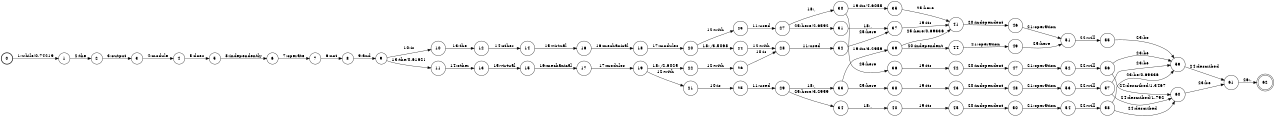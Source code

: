 digraph FST {
rankdir = LR;
size = "8.5,11";
label = "";
center = 1;
orientation = Portrait;
ranksep = "0.4";
nodesep = "0.25";
0 [label = "0", shape = circle, style = bold, fontsize = 14]
	0 -> 1 [label = "1:while/0.74219", fontsize = 14];
1 [label = "1", shape = circle, style = solid, fontsize = 14]
	1 -> 2 [label = "2:the", fontsize = 14];
2 [label = "2", shape = circle, style = solid, fontsize = 14]
	2 -> 3 [label = "3:output", fontsize = 14];
3 [label = "3", shape = circle, style = solid, fontsize = 14]
	3 -> 4 [label = "4:module", fontsize = 14];
4 [label = "4", shape = circle, style = solid, fontsize = 14]
	4 -> 5 [label = "5:does", fontsize = 14];
5 [label = "5", shape = circle, style = solid, fontsize = 14]
	5 -> 6 [label = "8:independently", fontsize = 14];
6 [label = "6", shape = circle, style = solid, fontsize = 14]
	6 -> 7 [label = "7:operate", fontsize = 14];
7 [label = "7", shape = circle, style = solid, fontsize = 14]
	7 -> 8 [label = "6:not", fontsize = 14];
8 [label = "8", shape = circle, style = solid, fontsize = 14]
	8 -> 9 [label = "9:and", fontsize = 14];
9 [label = "9", shape = circle, style = solid, fontsize = 14]
	9 -> 11 [label = "13:the/0.61621", fontsize = 14];
	9 -> 10 [label = "10:is", fontsize = 14];
10 [label = "10", shape = circle, style = solid, fontsize = 14]
	10 -> 12 [label = "13:the", fontsize = 14];
11 [label = "11", shape = circle, style = solid, fontsize = 14]
	11 -> 13 [label = "14:other", fontsize = 14];
12 [label = "12", shape = circle, style = solid, fontsize = 14]
	12 -> 14 [label = "14:other", fontsize = 14];
13 [label = "13", shape = circle, style = solid, fontsize = 14]
	13 -> 15 [label = "15:virtual", fontsize = 14];
14 [label = "14", shape = circle, style = solid, fontsize = 14]
	14 -> 16 [label = "15:virtual", fontsize = 14];
15 [label = "15", shape = circle, style = solid, fontsize = 14]
	15 -> 17 [label = "16:mechanical", fontsize = 14];
16 [label = "16", shape = circle, style = solid, fontsize = 14]
	16 -> 18 [label = "16:mechanical", fontsize = 14];
17 [label = "17", shape = circle, style = solid, fontsize = 14]
	17 -> 19 [label = "17:modules", fontsize = 14];
18 [label = "18", shape = circle, style = solid, fontsize = 14]
	18 -> 20 [label = "17:modules", fontsize = 14];
19 [label = "19", shape = circle, style = solid, fontsize = 14]
	19 -> 21 [label = "12:with", fontsize = 14];
	19 -> 22 [label = "18:,/2.6025", fontsize = 14];
20 [label = "20", shape = circle, style = solid, fontsize = 14]
	20 -> 23 [label = "12:with", fontsize = 14];
	20 -> 24 [label = "18:,/3.5068", fontsize = 14];
21 [label = "21", shape = circle, style = solid, fontsize = 14]
	21 -> 25 [label = "10:is", fontsize = 14];
22 [label = "22", shape = circle, style = solid, fontsize = 14]
	22 -> 26 [label = "12:with", fontsize = 14];
23 [label = "23", shape = circle, style = solid, fontsize = 14]
	23 -> 27 [label = "11:used", fontsize = 14];
24 [label = "24", shape = circle, style = solid, fontsize = 14]
	24 -> 28 [label = "12:with", fontsize = 14];
25 [label = "25", shape = circle, style = solid, fontsize = 14]
	25 -> 29 [label = "11:used", fontsize = 14];
26 [label = "26", shape = circle, style = solid, fontsize = 14]
	26 -> 28 [label = "10:is", fontsize = 14];
27 [label = "27", shape = circle, style = solid, fontsize = 14]
	27 -> 30 [label = "18:,", fontsize = 14];
	27 -> 31 [label = "25:here/2.6592", fontsize = 14];
28 [label = "28", shape = circle, style = solid, fontsize = 14]
	28 -> 32 [label = "11:used", fontsize = 14];
29 [label = "29", shape = circle, style = solid, fontsize = 14]
	29 -> 33 [label = "18:,", fontsize = 14];
	29 -> 34 [label = "25:here/3.2959", fontsize = 14];
30 [label = "30", shape = circle, style = solid, fontsize = 14]
	30 -> 35 [label = "19:its/4.6055", fontsize = 14];
	30 -> 36 [label = "25:here", fontsize = 14];
31 [label = "31", shape = circle, style = solid, fontsize = 14]
	31 -> 37 [label = "18:,", fontsize = 14];
32 [label = "32", shape = circle, style = solid, fontsize = 14]
	32 -> 37 [label = "25:here", fontsize = 14];
33 [label = "33", shape = circle, style = solid, fontsize = 14]
	33 -> 39 [label = "19:its/3.2959", fontsize = 14];
	33 -> 38 [label = "25:here", fontsize = 14];
34 [label = "34", shape = circle, style = solid, fontsize = 14]
	34 -> 40 [label = "18:,", fontsize = 14];
35 [label = "35", shape = circle, style = solid, fontsize = 14]
	35 -> 41 [label = "25:here", fontsize = 14];
36 [label = "36", shape = circle, style = solid, fontsize = 14]
	36 -> 42 [label = "19:its", fontsize = 14];
37 [label = "37", shape = circle, style = solid, fontsize = 14]
	37 -> 41 [label = "19:its", fontsize = 14];
38 [label = "38", shape = circle, style = solid, fontsize = 14]
	38 -> 43 [label = "19:its", fontsize = 14];
39 [label = "39", shape = circle, style = solid, fontsize = 14]
	39 -> 44 [label = "20:independent", fontsize = 14];
	39 -> 41 [label = "25:here/0.69336", fontsize = 14];
40 [label = "40", shape = circle, style = solid, fontsize = 14]
	40 -> 45 [label = "19:its", fontsize = 14];
41 [label = "41", shape = circle, style = solid, fontsize = 14]
	41 -> 46 [label = "20:independent", fontsize = 14];
42 [label = "42", shape = circle, style = solid, fontsize = 14]
	42 -> 47 [label = "20:independent", fontsize = 14];
43 [label = "43", shape = circle, style = solid, fontsize = 14]
	43 -> 48 [label = "20:independent", fontsize = 14];
44 [label = "44", shape = circle, style = solid, fontsize = 14]
	44 -> 49 [label = "21:operation", fontsize = 14];
45 [label = "45", shape = circle, style = solid, fontsize = 14]
	45 -> 50 [label = "20:independent", fontsize = 14];
46 [label = "46", shape = circle, style = solid, fontsize = 14]
	46 -> 51 [label = "21:operation", fontsize = 14];
47 [label = "47", shape = circle, style = solid, fontsize = 14]
	47 -> 52 [label = "21:operation", fontsize = 14];
48 [label = "48", shape = circle, style = solid, fontsize = 14]
	48 -> 53 [label = "21:operation", fontsize = 14];
49 [label = "49", shape = circle, style = solid, fontsize = 14]
	49 -> 51 [label = "25:here", fontsize = 14];
50 [label = "50", shape = circle, style = solid, fontsize = 14]
	50 -> 54 [label = "21:operation", fontsize = 14];
51 [label = "51", shape = circle, style = solid, fontsize = 14]
	51 -> 55 [label = "22:will", fontsize = 14];
52 [label = "52", shape = circle, style = solid, fontsize = 14]
	52 -> 56 [label = "22:will", fontsize = 14];
53 [label = "53", shape = circle, style = solid, fontsize = 14]
	53 -> 57 [label = "22:will", fontsize = 14];
54 [label = "54", shape = circle, style = solid, fontsize = 14]
	54 -> 58 [label = "22:will", fontsize = 14];
55 [label = "55", shape = circle, style = solid, fontsize = 14]
	55 -> 59 [label = "23:be", fontsize = 14];
56 [label = "56", shape = circle, style = solid, fontsize = 14]
	56 -> 59 [label = "23:be", fontsize = 14];
	56 -> 60 [label = "24:described/1.3467", fontsize = 14];
57 [label = "57", shape = circle, style = solid, fontsize = 14]
	57 -> 59 [label = "23:be", fontsize = 14];
	57 -> 60 [label = "24:described/1.792", fontsize = 14];
58 [label = "58", shape = circle, style = solid, fontsize = 14]
	58 -> 59 [label = "23:be/0.69336", fontsize = 14];
	58 -> 60 [label = "24:described", fontsize = 14];
59 [label = "59", shape = circle, style = solid, fontsize = 14]
	59 -> 61 [label = "24:described", fontsize = 14];
60 [label = "60", shape = circle, style = solid, fontsize = 14]
	60 -> 61 [label = "23:be", fontsize = 14];
61 [label = "61", shape = circle, style = solid, fontsize = 14]
	61 -> 62 [label = "26:.", fontsize = 14];
62 [label = "62", shape = doublecircle, style = solid, fontsize = 14]
}
